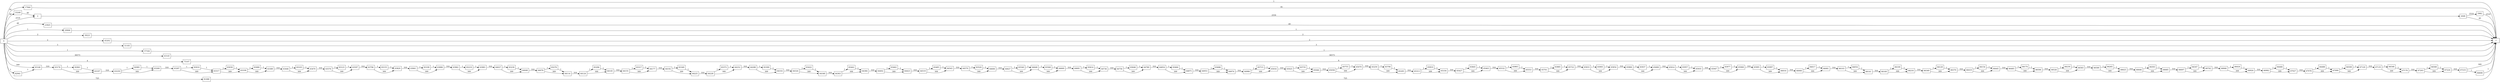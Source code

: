 digraph {
	graph [rankdir=LR]
	node [shape=rectangle]
	2 -> 2648 [label=2559]
	2648 -> 1 [label=40]
	2648 -> 5982 [label=2519]
	5982 -> 1 [label=2519]
	17944 -> 1 [label=81]
	23925 -> 1 [label=49]
	29906 -> 1 [label=1]
	33240 -> 2 [label=40]
	39221 -> 1 [label=2]
	45202 -> 1 [label=2]
	51183 -> 1 [label=3]
	57164 -> 1 [label=1]
	63145 -> 1 [label=36573]
	63146 -> 63176 [label=310]
	63176 -> 63197 [label=309]
	63176 -> 82961 [label=1]
	63197 -> 63239 [label=310]
	63239 -> 63260 [label=309]
	63239 -> 82981 [label=1]
	63260 -> 63287 [label=310]
	63287 -> 63317 [label=309]
	63287 -> 83010 [label=1]
	63317 -> 63338 [label=309]
	63317 -> 83030 [label=1]
	63338 -> 63389 [label=309]
	63338 -> 83080 [label=1]
	63389 -> 63446 [label=310]
	63446 -> 63470 [label=309]
	63446 -> 83103 [label=1]
	63470 -> 63576 [label=310]
	63576 -> 63597 [label=309]
	63576 -> 83123 [label=1]
	63597 -> 63796 [label=310]
	63796 -> 63829 [label=309]
	63796 -> 83155 [label=1]
	63829 -> 63841 [label=310]
	63841 -> 63886 [label=309]
	63841 -> 83199 [label=1]
	63886 -> 63962 [label=310]
	63962 -> 63983 [label=309]
	63962 -> 83219 [label=1]
	63983 -> 64027 [label=310]
	64027 -> 64048 [label=309]
	64027 -> 83239 [label=1]
	64048 -> 64076 [label=310]
	64076 -> 64114 [label=309]
	64076 -> 83276 [label=1]
	64114 -> 64124 [label=310]
	64124 -> 64145 [label=309]
	64124 -> 83296 [label=1]
	64145 -> 64155 [label=310]
	64155 -> 64177 [label=309]
	64155 -> 83317 [label=1]
	64177 -> 64192 [label=310]
	64192 -> 64225 [label=309]
	64192 -> 83349 [label=1]
	64225 -> 64228 [label=310]
	64228 -> 64252 [label=309]
	64228 -> 83372 [label=1]
	64252 -> 64288 [label=310]
	64288 -> 64316 [label=309]
	64288 -> 83399 [label=1]
	64316 -> 64324 [label=310]
	64324 -> 64348 [label=309]
	64324 -> 83422 [label=1]
	64348 -> 64363 [label=310]
	64363 -> 64384 [label=309]
	64363 -> 83442 [label=1]
	64384 -> 64402 [label=310]
	64402 -> 64423 [label=309]
	64402 -> 83462 [label=1]
	64423 -> 64519 [label=310]
	64519 -> 64543 [label=309]
	64519 -> 83485 [label=1]
	64543 -> 64570 [label=310]
	64570 -> 64606 [label=309]
	64570 -> 83520 [label=1]
	64606 -> 64627 [label=310]
	64627 -> 64648 [label=309]
	64627 -> 83540 [label=1]
	64648 -> 64669 [label=309]
	64648 -> 83560 [label=1]
	64669 -> 64681 [label=310]
	64681 -> 64736 [label=309]
	64681 -> 83614 [label=1]
	64736 -> 64756 [label=310]
	64756 -> 64789 [label=309]
	64756 -> 83646 [label=1]
	64789 -> 64854 [label=310]
	64854 -> 64875 [label=309]
	64854 -> 83666 [label=1]
	64875 -> 64953 [label=310]
	64953 -> 64974 [label=309]
	64953 -> 83686 [label=1]
	64974 -> 64986 [label=310]
	64986 -> 65016 [label=309]
	64986 -> 83715 [label=1]
	65016 -> 65025 [label=310]
	65025 -> 65046 [label=309]
	65025 -> 83735 [label=1]
	65046 -> 65058 [label=310]
	65058 -> 65079 [label=309]
	65058 -> 83755 [label=1]
	65079 -> 65259 [label=310]
	65259 -> 65295 [label=309]
	65259 -> 83790 [label=1]
	65295 -> 65313 [label=310]
	65313 -> 65334 [label=309]
	65313 -> 83810 [label=1]
	65334 -> 65427 [label=310]
	65427 -> 65463 [label=309]
	65427 -> 83845 [label=1]
	65463 -> 65532 [label=310]
	65532 -> 65553 [label=309]
	65532 -> 83865 [label=1]
	65553 -> 65701 [label=310]
	65701 -> 65722 [label=309]
	65701 -> 83885 [label=1]
	65722 -> 65833 [label=310]
	65833 -> 65854 [label=309]
	65833 -> 83905 [label=1]
	65854 -> 65866 [label=310]
	65866 -> 65899 [label=309]
	65866 -> 83937 [label=1]
	65899 -> 65914 [label=310]
	65914 -> 65935 [label=309]
	65914 -> 83957 [label=1]
	65935 -> 65947 [label=310]
	65947 -> 65968 [label=309]
	65947 -> 83977 [label=1]
	65968 -> 65995 [label=310]
	65995 -> 66016 [label=309]
	65995 -> 83997 [label=1]
	66016 -> 66060 [label=310]
	66060 -> 66081 [label=309]
	66060 -> 84017 [label=1]
	66081 -> 66103 [label=310]
	66103 -> 66141 [label=309]
	66103 -> 84054 [label=1]
	66141 -> 66160 [label=310]
	66160 -> 66216 [label=309]
	66160 -> 84109 [label=1]
	66216 -> 66349 [label=310]
	66349 -> 66370 [label=309]
	66349 -> 84129 [label=1]
	66370 -> 66419 [label=310]
	66419 -> 66445 [label=309]
	66419 -> 84154 [label=1]
	66445 -> 66485 [label=310]
	66485 -> 66506 [label=309]
	66485 -> 84174 [label=1]
	66506 -> 66526 [label=310]
	66526 -> 66583 [label=309]
	66526 -> 84230 [label=1]
	66583 -> 66589 [label=310]
	66589 -> 66625 [label=309]
	66589 -> 84265 [label=1]
	66625 -> 66646 [label=310]
	66646 -> 66685 [label=309]
	66646 -> 84303 [label=1]
	66685 -> 66697 [label=310]
	66697 -> 66742 [label=309]
	66697 -> 84347 [label=1]
	66742 -> 66846 [label=310]
	66846 -> 66924 [label=309]
	66846 -> 84424 [label=1]
	66924 -> 66982 [label=310]
	66982 -> 67027 [label=309]
	66982 -> 84468 [label=1]
	67027 -> 67078 [label=310]
	67078 -> 67099 [label=309]
	67078 -> 84488 [label=1]
	67099 -> 67120 [label=309]
	67099 -> 84508 [label=1]
	67120 -> 67135 [label=310]
	67135 -> 67176 [label=309]
	67135 -> 84548 [label=1]
	67176 -> 67203 [label=310]
	67203 -> 67224 [label=309]
	67203 -> 84568 [label=1]
	67224 -> 67233 [label=310]
	67233 -> 1 [label=309]
	67233 -> 84608 [label=1]
	75107 -> 1 [label=4]
	81088 -> 1 [label=725]
	82941 -> 63146 [label=1]
	82961 -> 63197 [label=1]
	82981 -> 63260 [label=1]
	83010 -> 63317 [label=1]
	83030 -> 63338 [label=1]
	83080 -> 63389 [label=1]
	83103 -> 63470 [label=1]
	83123 -> 63597 [label=1]
	83155 -> 63829 [label=1]
	83199 -> 63886 [label=1]
	83219 -> 63983 [label=1]
	83239 -> 64048 [label=1]
	83276 -> 64114 [label=1]
	83296 -> 64145 [label=1]
	83317 -> 64177 [label=1]
	83349 -> 64225 [label=1]
	83372 -> 64252 [label=1]
	83399 -> 64316 [label=1]
	83422 -> 64348 [label=1]
	83442 -> 64384 [label=1]
	83462 -> 64423 [label=1]
	83485 -> 64543 [label=1]
	83520 -> 64606 [label=1]
	83540 -> 64648 [label=1]
	83560 -> 64669 [label=1]
	83614 -> 64736 [label=1]
	83646 -> 64789 [label=1]
	83666 -> 64875 [label=1]
	83686 -> 64974 [label=1]
	83715 -> 65016 [label=1]
	83735 -> 65046 [label=1]
	83755 -> 65079 [label=1]
	83790 -> 65295 [label=1]
	83810 -> 65334 [label=1]
	83845 -> 65463 [label=1]
	83865 -> 65553 [label=1]
	83885 -> 65722 [label=1]
	83905 -> 65854 [label=1]
	83937 -> 65899 [label=1]
	83957 -> 65935 [label=1]
	83977 -> 65968 [label=1]
	83997 -> 66016 [label=1]
	84017 -> 66081 [label=1]
	84054 -> 66141 [label=1]
	84109 -> 66216 [label=1]
	84129 -> 66370 [label=1]
	84154 -> 66445 [label=1]
	84174 -> 66506 [label=1]
	84230 -> 66583 [label=1]
	84265 -> 66625 [label=1]
	84303 -> 66685 [label=1]
	84347 -> 66742 [label=1]
	84424 -> 66924 [label=1]
	84468 -> 67027 [label=1]
	84488 -> 67099 [label=1]
	84508 -> 67120 [label=1]
	84548 -> 67176 [label=1]
	84568 -> 67224 [label=1]
	84608 -> 1 [label=1]
	0 -> 2 [label=2519]
	0 -> 63146 [label=309]
	0 -> 1 [label=1]
	0 -> 17944 [label=81]
	0 -> 23925 [label=49]
	0 -> 29906 [label=1]
	0 -> 33240 [label=40]
	0 -> 39221 [label=2]
	0 -> 45202 [label=2]
	0 -> 51183 [label=3]
	0 -> 57164 [label=1]
	0 -> 63145 [label=36573]
	0 -> 75107 [label=4]
	0 -> 81088 [label=725]
	0 -> 82941 [label=1]
}
